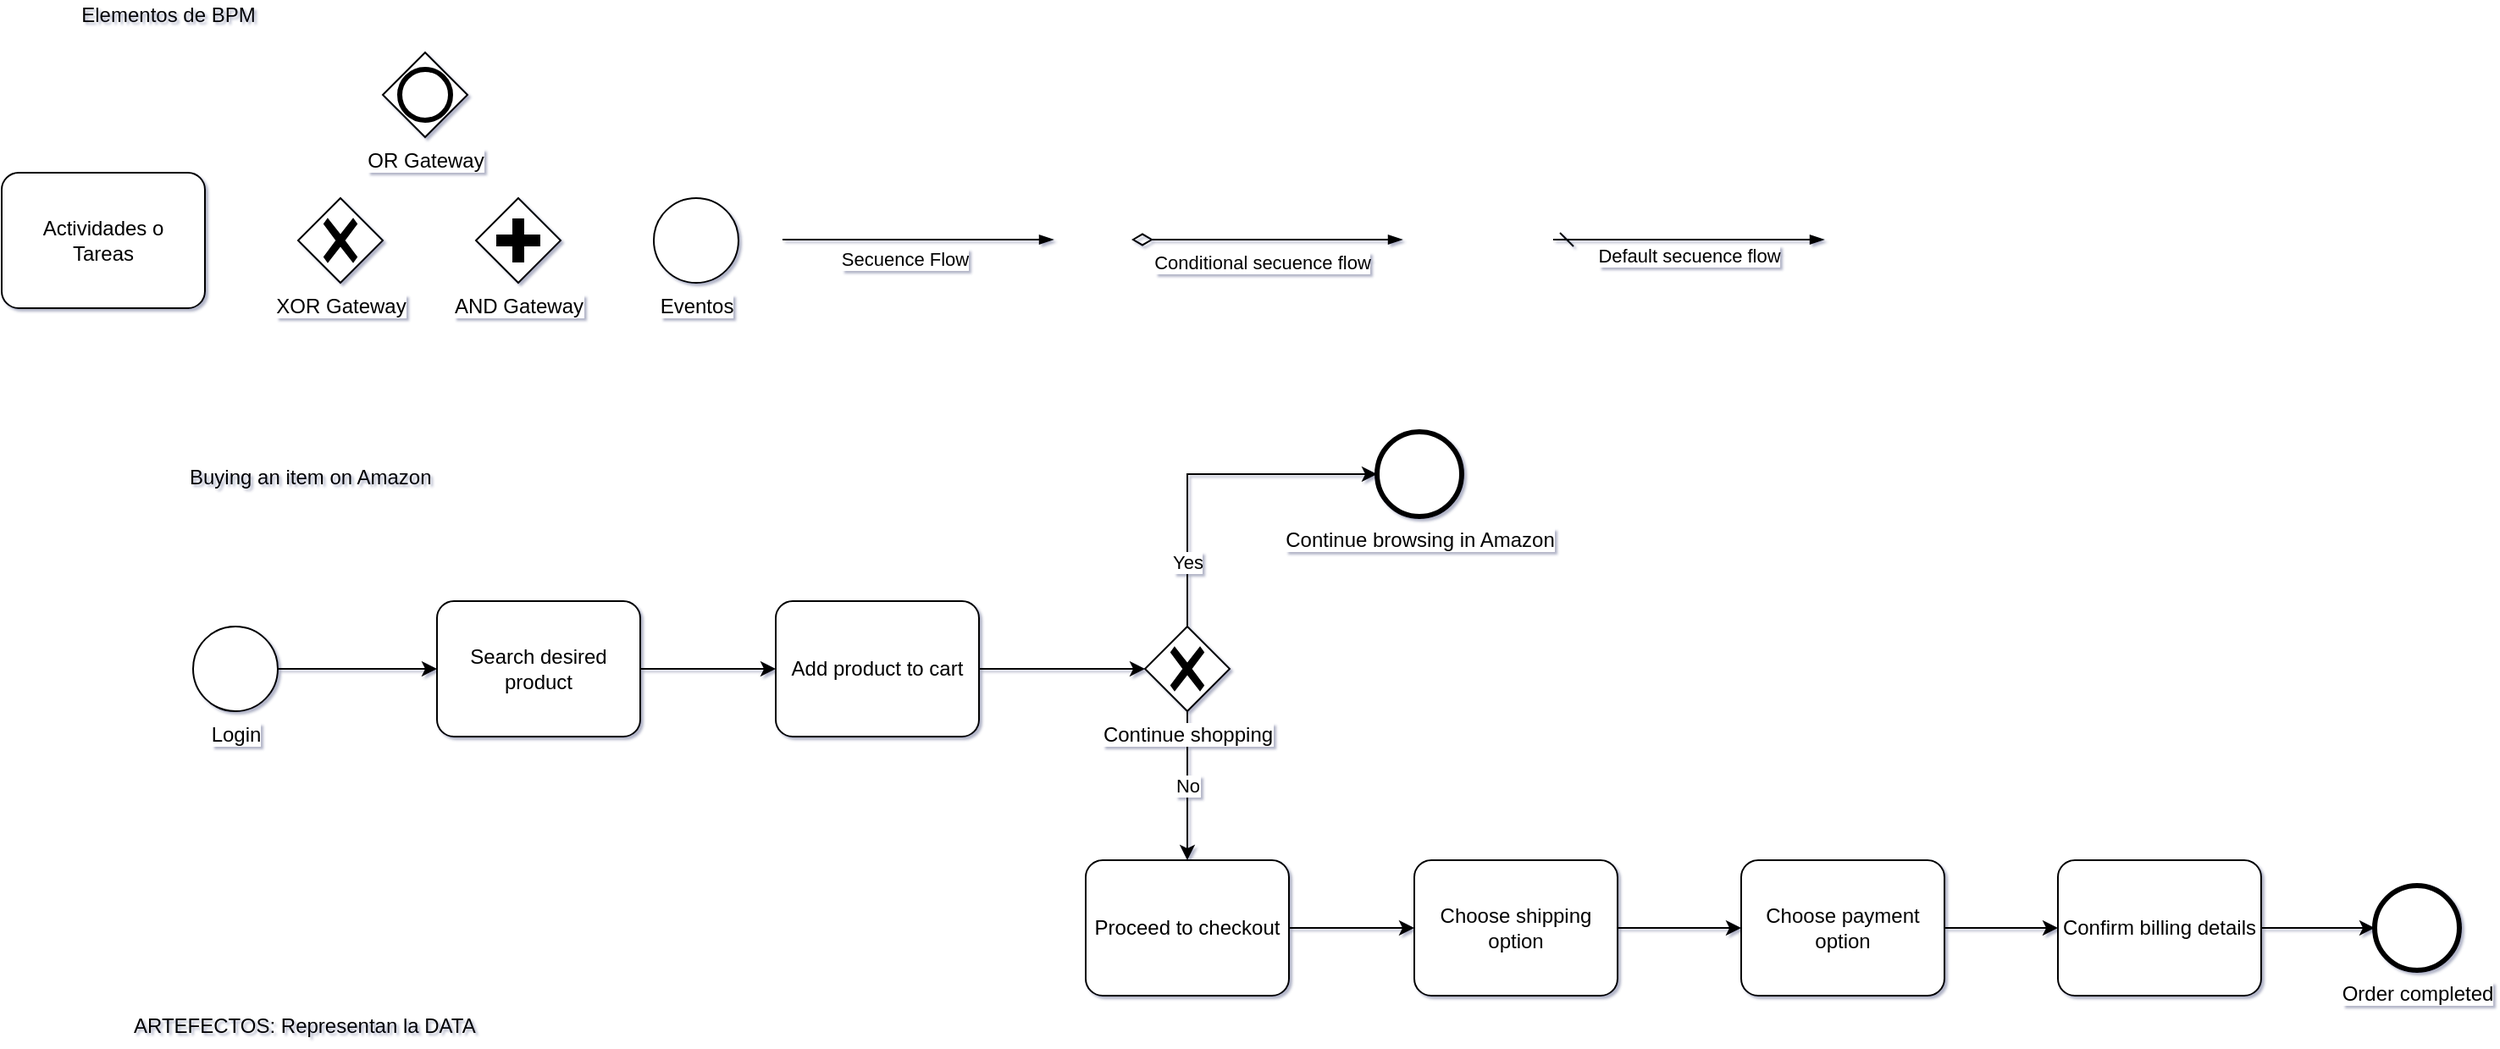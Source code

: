 <mxfile version="14.9.0" type="github">
  <diagram id="LwGWcUwIZz-kHJYDNQQQ" name="Page-1">
    <mxGraphModel dx="1107" dy="456" grid="0" gridSize="10" guides="1" tooltips="1" connect="1" arrows="1" fold="1" page="1" pageScale="1" pageWidth="1654" pageHeight="1169" background="#ffffff" math="0" shadow="1">
      <root>
        <mxCell id="0" />
        <mxCell id="1" parent="0" />
        <mxCell id="NihVeoa68JLCoDh2yQRc-1" value="Elementos de BPM" style="text;html=1;align=center;verticalAlign=middle;resizable=0;points=[];autosize=1;strokeColor=none;" parent="1" vertex="1">
          <mxGeometry x="90" y="34" width="112" height="18" as="geometry" />
        </mxCell>
        <mxCell id="NihVeoa68JLCoDh2yQRc-2" value="Actividades o &#xa;Tareas" style="points=[[0.25,0,0],[0.5,0,0],[0.75,0,0],[1,0.25,0],[1,0.5,0],[1,0.75,0],[0.75,1,0],[0.5,1,0],[0.25,1,0],[0,0.75,0],[0,0.5,0],[0,0.25,0]];shape=mxgraph.bpmn.task;whiteSpace=wrap;rectStyle=rounded;size=10;taskMarker=abstract;" parent="1" vertex="1">
          <mxGeometry x="48" y="136" width="120" height="80" as="geometry" />
        </mxCell>
        <mxCell id="NihVeoa68JLCoDh2yQRc-3" value="Eventos" style="points=[[0.145,0.145,0],[0.5,0,0],[0.855,0.145,0],[1,0.5,0],[0.855,0.855,0],[0.5,1,0],[0.145,0.855,0],[0,0.5,0]];shape=mxgraph.bpmn.event;html=1;verticalLabelPosition=bottom;labelBackgroundColor=#ffffff;verticalAlign=top;align=center;perimeter=ellipsePerimeter;outlineConnect=0;aspect=fixed;outline=standard;symbol=general;" parent="1" vertex="1">
          <mxGeometry x="433" y="151" width="50" height="50" as="geometry" />
        </mxCell>
        <mxCell id="NihVeoa68JLCoDh2yQRc-5" value="XOR Gateway" style="points=[[0.25,0.25,0],[0.5,0,0],[0.75,0.25,0],[1,0.5,0],[0.75,0.75,0],[0.5,1,0],[0.25,0.75,0],[0,0.5,0]];shape=mxgraph.bpmn.gateway2;html=1;verticalLabelPosition=bottom;labelBackgroundColor=#ffffff;verticalAlign=top;align=center;perimeter=rhombusPerimeter;outlineConnect=0;outline=none;symbol=none;gwType=exclusive;" parent="1" vertex="1">
          <mxGeometry x="223" y="151" width="50" height="50" as="geometry" />
        </mxCell>
        <mxCell id="NihVeoa68JLCoDh2yQRc-6" value="" style="edgeStyle=elbowEdgeStyle;fontSize=12;html=1;endArrow=blockThin;endFill=1;" parent="1" edge="1">
          <mxGeometry width="160" relative="1" as="geometry">
            <mxPoint x="509" y="175.5" as="sourcePoint" />
            <mxPoint x="669" y="175.5" as="targetPoint" />
          </mxGeometry>
        </mxCell>
        <mxCell id="NihVeoa68JLCoDh2yQRc-7" value="Secuence Flow" style="edgeLabel;html=1;align=center;verticalAlign=middle;resizable=0;points=[];" parent="NihVeoa68JLCoDh2yQRc-6" vertex="1" connectable="0">
          <mxGeometry x="-0.477" y="-1" relative="1" as="geometry">
            <mxPoint x="30" y="10" as="offset" />
          </mxGeometry>
        </mxCell>
        <mxCell id="NihVeoa68JLCoDh2yQRc-13" style="edgeStyle=orthogonalEdgeStyle;rounded=0;orthogonalLoop=1;jettySize=auto;html=1;exitX=1;exitY=0.5;exitDx=0;exitDy=0;exitPerimeter=0;" parent="1" source="NihVeoa68JLCoDh2yQRc-8" target="NihVeoa68JLCoDh2yQRc-10" edge="1">
          <mxGeometry relative="1" as="geometry" />
        </mxCell>
        <mxCell id="NihVeoa68JLCoDh2yQRc-8" value="Login" style="points=[[0.145,0.145,0],[0.5,0,0],[0.855,0.145,0],[1,0.5,0],[0.855,0.855,0],[0.5,1,0],[0.145,0.855,0],[0,0.5,0]];shape=mxgraph.bpmn.event;html=1;verticalLabelPosition=bottom;labelBackgroundColor=#ffffff;verticalAlign=top;align=center;perimeter=ellipsePerimeter;outlineConnect=0;aspect=fixed;outline=standard;symbol=general;" parent="1" vertex="1">
          <mxGeometry x="161" y="404" width="50" height="50" as="geometry" />
        </mxCell>
        <mxCell id="NihVeoa68JLCoDh2yQRc-9" value="Buying an item on Amazon" style="text;html=1;align=left;verticalAlign=middle;resizable=0;points=[];autosize=1;strokeColor=none;" parent="1" vertex="1">
          <mxGeometry x="157" y="307" width="152" height="18" as="geometry" />
        </mxCell>
        <mxCell id="NihVeoa68JLCoDh2yQRc-12" value="" style="edgeStyle=orthogonalEdgeStyle;rounded=0;orthogonalLoop=1;jettySize=auto;html=1;" parent="1" source="NihVeoa68JLCoDh2yQRc-10" target="NihVeoa68JLCoDh2yQRc-11" edge="1">
          <mxGeometry relative="1" as="geometry" />
        </mxCell>
        <mxCell id="NihVeoa68JLCoDh2yQRc-10" value="Search desired product" style="points=[[0.25,0,0],[0.5,0,0],[0.75,0,0],[1,0.25,0],[1,0.5,0],[1,0.75,0],[0.75,1,0],[0.5,1,0],[0.25,1,0],[0,0.75,0],[0,0.5,0],[0,0.25,0]];shape=mxgraph.bpmn.task;whiteSpace=wrap;rectStyle=rounded;size=10;taskMarker=abstract;" parent="1" vertex="1">
          <mxGeometry x="305" y="389" width="120" height="80" as="geometry" />
        </mxCell>
        <mxCell id="NihVeoa68JLCoDh2yQRc-16" style="edgeStyle=orthogonalEdgeStyle;rounded=0;orthogonalLoop=1;jettySize=auto;html=1;exitX=1;exitY=0.5;exitDx=0;exitDy=0;exitPerimeter=0;" parent="1" source="NihVeoa68JLCoDh2yQRc-11" target="NihVeoa68JLCoDh2yQRc-14" edge="1">
          <mxGeometry relative="1" as="geometry" />
        </mxCell>
        <mxCell id="NihVeoa68JLCoDh2yQRc-11" value="Add product to cart" style="points=[[0.25,0,0],[0.5,0,0],[0.75,0,0],[1,0.25,0],[1,0.5,0],[1,0.75,0],[0.75,1,0],[0.5,1,0],[0.25,1,0],[0,0.75,0],[0,0.5,0],[0,0.25,0]];shape=mxgraph.bpmn.task;whiteSpace=wrap;rectStyle=rounded;size=10;taskMarker=abstract;" parent="1" vertex="1">
          <mxGeometry x="505" y="389" width="120" height="80" as="geometry" />
        </mxCell>
        <mxCell id="NihVeoa68JLCoDh2yQRc-17" style="edgeStyle=orthogonalEdgeStyle;rounded=0;orthogonalLoop=1;jettySize=auto;html=1;exitX=0.5;exitY=0;exitDx=0;exitDy=0;exitPerimeter=0;entryX=0;entryY=0.5;entryDx=0;entryDy=0;entryPerimeter=0;" parent="1" source="NihVeoa68JLCoDh2yQRc-14" target="NihVeoa68JLCoDh2yQRc-36" edge="1">
          <mxGeometry relative="1" as="geometry">
            <mxPoint x="885" y="240.0" as="targetPoint" />
          </mxGeometry>
        </mxCell>
        <mxCell id="NihVeoa68JLCoDh2yQRc-18" value="Yes" style="edgeLabel;html=1;align=center;verticalAlign=middle;resizable=0;points=[];" parent="NihVeoa68JLCoDh2yQRc-17" vertex="1" connectable="0">
          <mxGeometry x="-0.178" y="-3" relative="1" as="geometry">
            <mxPoint x="-3" y="45" as="offset" />
          </mxGeometry>
        </mxCell>
        <mxCell id="NihVeoa68JLCoDh2yQRc-22" value="No" style="edgeStyle=orthogonalEdgeStyle;rounded=0;orthogonalLoop=1;jettySize=auto;html=1;entryX=0.5;entryY=0;entryDx=0;entryDy=0;entryPerimeter=0;" parent="1" source="NihVeoa68JLCoDh2yQRc-14" target="NihVeoa68JLCoDh2yQRc-23" edge="1">
          <mxGeometry relative="1" as="geometry">
            <mxPoint x="748" y="529" as="targetPoint" />
          </mxGeometry>
        </mxCell>
        <mxCell id="NihVeoa68JLCoDh2yQRc-14" value="Continue shopping" style="points=[[0.25,0.25,0],[0.5,0,0],[0.75,0.25,0],[1,0.5,0],[0.75,0.75,0],[0.5,1,0],[0.25,0.75,0],[0,0.5,0]];shape=mxgraph.bpmn.gateway2;html=1;verticalLabelPosition=bottom;labelBackgroundColor=#ffffff;verticalAlign=top;align=center;perimeter=rhombusPerimeter;outlineConnect=0;outline=none;symbol=none;gwType=exclusive;" parent="1" vertex="1">
          <mxGeometry x="723" y="404" width="50" height="50" as="geometry" />
        </mxCell>
        <mxCell id="NihVeoa68JLCoDh2yQRc-25" value="" style="edgeStyle=orthogonalEdgeStyle;rounded=0;orthogonalLoop=1;jettySize=auto;html=1;entryX=0;entryY=0.5;entryDx=0;entryDy=0;entryPerimeter=0;" parent="1" source="NihVeoa68JLCoDh2yQRc-23" target="NihVeoa68JLCoDh2yQRc-27" edge="1">
          <mxGeometry relative="1" as="geometry">
            <mxPoint x="888.0" y="582" as="targetPoint" />
          </mxGeometry>
        </mxCell>
        <mxCell id="NihVeoa68JLCoDh2yQRc-23" value="Proceed to checkout" style="points=[[0.25,0,0],[0.5,0,0],[0.75,0,0],[1,0.25,0],[1,0.5,0],[1,0.75,0],[0.75,1,0],[0.5,1,0],[0.25,1,0],[0,0.75,0],[0,0.5,0],[0,0.25,0]];shape=mxgraph.bpmn.task;whiteSpace=wrap;rectStyle=rounded;size=10;taskMarker=abstract;" parent="1" vertex="1">
          <mxGeometry x="688" y="542" width="120" height="80" as="geometry" />
        </mxCell>
        <mxCell id="NihVeoa68JLCoDh2yQRc-29" style="edgeStyle=orthogonalEdgeStyle;rounded=0;orthogonalLoop=1;jettySize=auto;html=1;exitX=1;exitY=0.5;exitDx=0;exitDy=0;exitPerimeter=0;" parent="1" source="NihVeoa68JLCoDh2yQRc-27" target="NihVeoa68JLCoDh2yQRc-28" edge="1">
          <mxGeometry relative="1" as="geometry" />
        </mxCell>
        <mxCell id="NihVeoa68JLCoDh2yQRc-27" value="Choose shipping option" style="points=[[0.25,0,0],[0.5,0,0],[0.75,0,0],[1,0.25,0],[1,0.5,0],[1,0.75,0],[0.75,1,0],[0.5,1,0],[0.25,1,0],[0,0.75,0],[0,0.5,0],[0,0.25,0]];shape=mxgraph.bpmn.task;whiteSpace=wrap;rectStyle=rounded;size=10;taskMarker=abstract;" parent="1" vertex="1">
          <mxGeometry x="882" y="542" width="120" height="80" as="geometry" />
        </mxCell>
        <mxCell id="NihVeoa68JLCoDh2yQRc-31" style="edgeStyle=orthogonalEdgeStyle;rounded=0;orthogonalLoop=1;jettySize=auto;html=1;" parent="1" source="NihVeoa68JLCoDh2yQRc-28" target="NihVeoa68JLCoDh2yQRc-30" edge="1">
          <mxGeometry relative="1" as="geometry" />
        </mxCell>
        <mxCell id="NihVeoa68JLCoDh2yQRc-28" value="Choose payment option" style="points=[[0.25,0,0],[0.5,0,0],[0.75,0,0],[1,0.25,0],[1,0.5,0],[1,0.75,0],[0.75,1,0],[0.5,1,0],[0.25,1,0],[0,0.75,0],[0,0.5,0],[0,0.25,0]];shape=mxgraph.bpmn.task;whiteSpace=wrap;rectStyle=rounded;size=10;taskMarker=abstract;" parent="1" vertex="1">
          <mxGeometry x="1075" y="542" width="120" height="80" as="geometry" />
        </mxCell>
        <mxCell id="NihVeoa68JLCoDh2yQRc-34" style="edgeStyle=orthogonalEdgeStyle;rounded=0;orthogonalLoop=1;jettySize=auto;html=1;exitX=1;exitY=0.5;exitDx=0;exitDy=0;exitPerimeter=0;entryX=0;entryY=0.5;entryDx=0;entryDy=0;entryPerimeter=0;" parent="1" source="NihVeoa68JLCoDh2yQRc-30" target="NihVeoa68JLCoDh2yQRc-33" edge="1">
          <mxGeometry relative="1" as="geometry" />
        </mxCell>
        <mxCell id="NihVeoa68JLCoDh2yQRc-30" value="Confirm billing details" style="points=[[0.25,0,0],[0.5,0,0],[0.75,0,0],[1,0.25,0],[1,0.5,0],[1,0.75,0],[0.75,1,0],[0.5,1,0],[0.25,1,0],[0,0.75,0],[0,0.5,0],[0,0.25,0]];shape=mxgraph.bpmn.task;whiteSpace=wrap;rectStyle=rounded;size=10;taskMarker=abstract;" parent="1" vertex="1">
          <mxGeometry x="1262" y="542" width="120" height="80" as="geometry" />
        </mxCell>
        <mxCell id="NihVeoa68JLCoDh2yQRc-33" value="Order completed" style="points=[[0.145,0.145,0],[0.5,0,0],[0.855,0.145,0],[1,0.5,0],[0.855,0.855,0],[0.5,1,0],[0.145,0.855,0],[0,0.5,0]];shape=mxgraph.bpmn.event;html=1;verticalLabelPosition=bottom;labelBackgroundColor=#ffffff;verticalAlign=top;align=center;perimeter=ellipsePerimeter;outlineConnect=0;aspect=fixed;outline=end;symbol=terminate2;" parent="1" vertex="1">
          <mxGeometry x="1449" y="557" width="50" height="50" as="geometry" />
        </mxCell>
        <mxCell id="NihVeoa68JLCoDh2yQRc-36" value="Continue browsing in Amazon" style="points=[[0.145,0.145,0],[0.5,0,0],[0.855,0.145,0],[1,0.5,0],[0.855,0.855,0],[0.5,1,0],[0.145,0.855,0],[0,0.5,0]];shape=mxgraph.bpmn.event;html=1;verticalLabelPosition=bottom;labelBackgroundColor=#ffffff;verticalAlign=top;align=center;perimeter=ellipsePerimeter;outlineConnect=0;aspect=fixed;outline=end;symbol=terminate2;" parent="1" vertex="1">
          <mxGeometry x="860" y="289" width="50" height="50" as="geometry" />
        </mxCell>
        <mxCell id="hpbx9H6NkIc-GcVU2CrY-1" value="" style="edgeStyle=elbowEdgeStyle;fontSize=12;html=1;endArrow=blockThin;endFill=1;startArrow=diamondThin;startFill=0;endSize=6;startSize=10;" edge="1" parent="1">
          <mxGeometry width="160" relative="1" as="geometry">
            <mxPoint x="715" y="175.5" as="sourcePoint" />
            <mxPoint x="875" y="175.5" as="targetPoint" />
          </mxGeometry>
        </mxCell>
        <mxCell id="hpbx9H6NkIc-GcVU2CrY-4" value="Conditional secuence flow" style="edgeLabel;html=1;align=center;verticalAlign=middle;resizable=0;points=[];" vertex="1" connectable="0" parent="hpbx9H6NkIc-GcVU2CrY-1">
          <mxGeometry x="-0.263" relative="1" as="geometry">
            <mxPoint x="18" y="13" as="offset" />
          </mxGeometry>
        </mxCell>
        <mxCell id="hpbx9H6NkIc-GcVU2CrY-2" value="" style="edgeStyle=elbowEdgeStyle;fontSize=12;html=1;endArrow=blockThin;endFill=1;startArrow=dash;startFill=0;endSize=6;startSize=6;" edge="1" parent="1">
          <mxGeometry width="160" relative="1" as="geometry">
            <mxPoint x="964" y="175.5" as="sourcePoint" />
            <mxPoint x="1124" y="175.5" as="targetPoint" />
          </mxGeometry>
        </mxCell>
        <mxCell id="hpbx9H6NkIc-GcVU2CrY-3" value="Default secuence flow" style="edgeLabel;html=1;align=center;verticalAlign=middle;resizable=0;points=[];" vertex="1" connectable="0" parent="hpbx9H6NkIc-GcVU2CrY-2">
          <mxGeometry x="-0.4" y="-4" relative="1" as="geometry">
            <mxPoint x="32" y="5" as="offset" />
          </mxGeometry>
        </mxCell>
        <mxCell id="hpbx9H6NkIc-GcVU2CrY-6" value="AND Gateway" style="points=[[0.25,0.25,0],[0.5,0,0],[0.75,0.25,0],[1,0.5,0],[0.75,0.75,0],[0.5,1,0],[0.25,0.75,0],[0,0.5,0]];shape=mxgraph.bpmn.gateway2;html=1;verticalLabelPosition=bottom;labelBackgroundColor=#ffffff;verticalAlign=top;align=center;perimeter=rhombusPerimeter;outlineConnect=0;outline=none;symbol=none;gwType=parallel;" vertex="1" parent="1">
          <mxGeometry x="328" y="151" width="50" height="50" as="geometry" />
        </mxCell>
        <mxCell id="hpbx9H6NkIc-GcVU2CrY-7" value="OR Gateway" style="points=[[0.25,0.25,0],[0.5,0,0],[0.75,0.25,0],[1,0.5,0],[0.75,0.75,0],[0.5,1,0],[0.25,0.75,0],[0,0.5,0]];shape=mxgraph.bpmn.gateway2;html=1;verticalLabelPosition=bottom;labelBackgroundColor=#ffffff;verticalAlign=top;align=center;perimeter=rhombusPerimeter;outlineConnect=0;outline=end;symbol=general;" vertex="1" parent="1">
          <mxGeometry x="273" y="65" width="50" height="50" as="geometry" />
        </mxCell>
        <mxCell id="hpbx9H6NkIc-GcVU2CrY-9" value="ARTEFECTOS: Representan la DATA" style="text;html=1;align=left;verticalAlign=middle;resizable=0;points=[];autosize=1;strokeColor=none;" vertex="1" parent="1">
          <mxGeometry x="124" y="631" width="212" height="18" as="geometry" />
        </mxCell>
      </root>
    </mxGraphModel>
  </diagram>
</mxfile>

